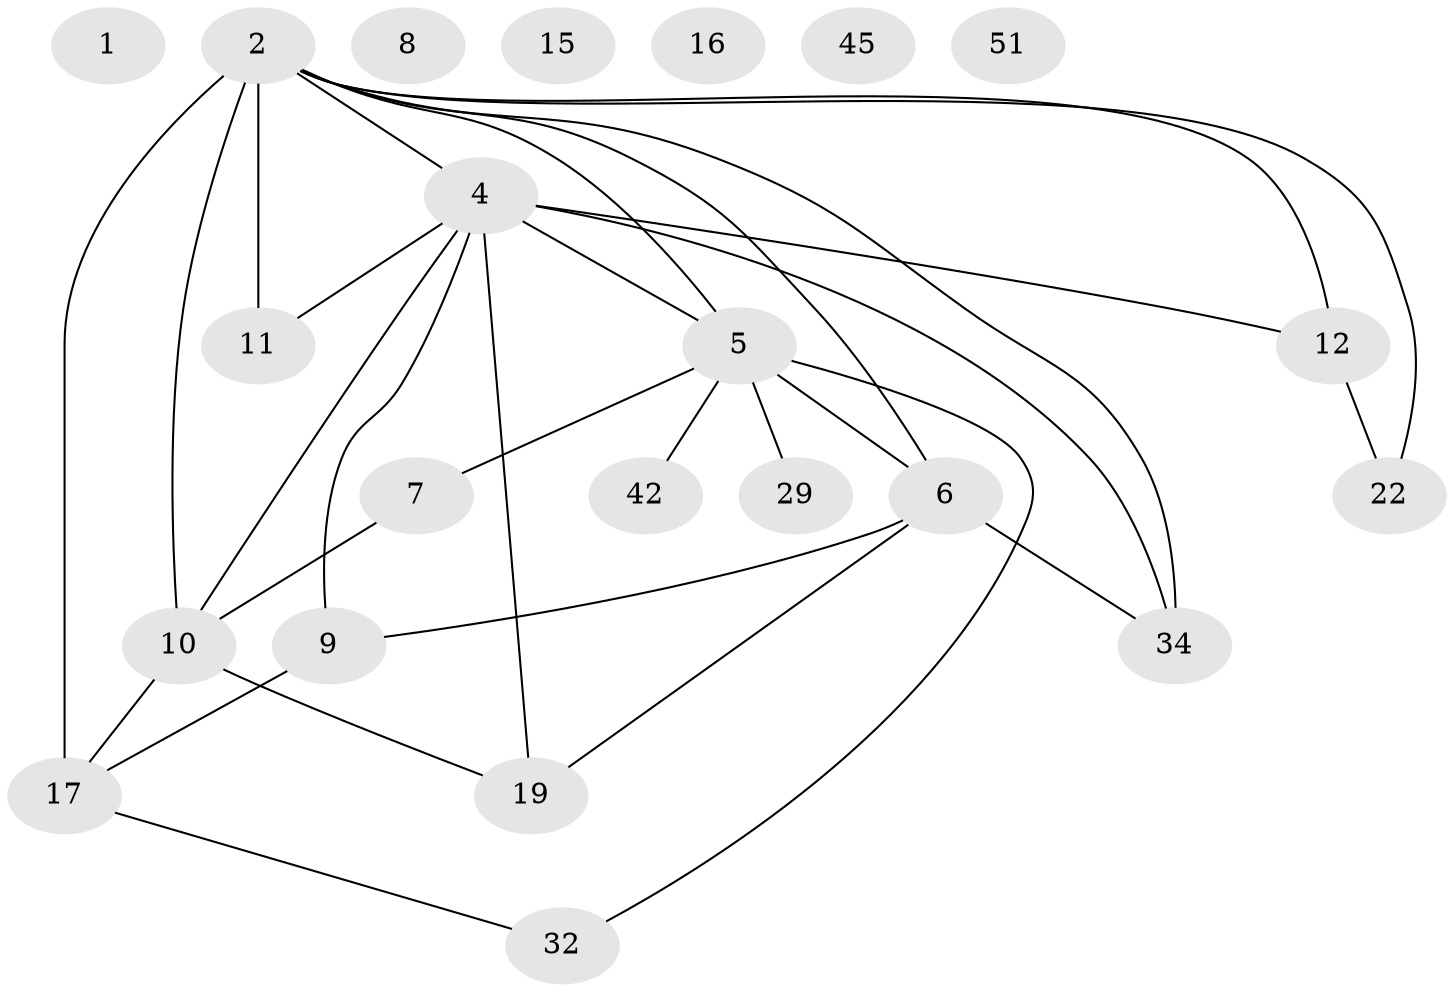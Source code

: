 // original degree distribution, {1: 0.14545454545454545, 5: 0.10909090909090909, 2: 0.23636363636363636, 4: 0.21818181818181817, 0: 0.09090909090909091, 3: 0.16363636363636364, 7: 0.01818181818181818, 6: 0.01818181818181818}
// Generated by graph-tools (version 1.1) at 2025/16/03/04/25 18:16:37]
// undirected, 22 vertices, 30 edges
graph export_dot {
graph [start="1"]
  node [color=gray90,style=filled];
  1 [super="+43"];
  2 [super="+52+36+3"];
  4 [super="+33+21"];
  5 [super="+13+14"];
  6 [super="+48+24"];
  7 [super="+26"];
  8;
  9 [super="+41+18"];
  10 [super="+50"];
  11 [super="+25"];
  12 [super="+46+23"];
  15;
  16;
  17 [super="+35"];
  19 [super="+38"];
  22;
  29;
  32;
  34;
  42;
  45;
  51;
  2 -- 17 [weight=5];
  2 -- 34;
  2 -- 4;
  2 -- 5 [weight=2];
  2 -- 10 [weight=2];
  2 -- 11;
  2 -- 12;
  2 -- 22;
  2 -- 6;
  4 -- 34 [weight=2];
  4 -- 19;
  4 -- 9 [weight=2];
  4 -- 10;
  4 -- 12;
  4 -- 11;
  4 -- 5;
  5 -- 6 [weight=3];
  5 -- 32;
  5 -- 7;
  5 -- 42;
  5 -- 29;
  6 -- 9;
  6 -- 19;
  6 -- 34;
  7 -- 10;
  9 -- 17;
  10 -- 17;
  10 -- 19;
  12 -- 22;
  17 -- 32;
}
